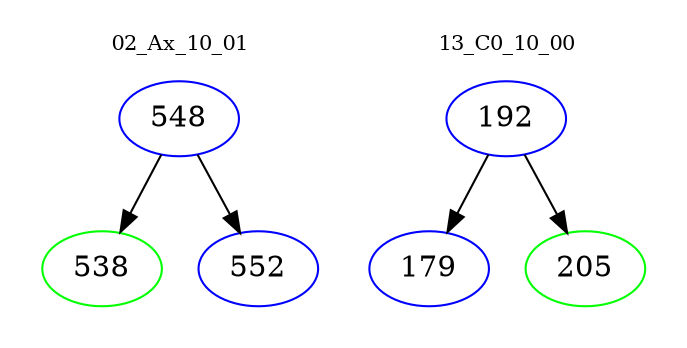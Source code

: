 digraph{
subgraph cluster_0 {
color = white
label = "02_Ax_10_01";
fontsize=10;
T0_548 [label="548", color="blue"]
T0_548 -> T0_538 [color="black"]
T0_538 [label="538", color="green"]
T0_548 -> T0_552 [color="black"]
T0_552 [label="552", color="blue"]
}
subgraph cluster_1 {
color = white
label = "13_C0_10_00";
fontsize=10;
T1_192 [label="192", color="blue"]
T1_192 -> T1_179 [color="black"]
T1_179 [label="179", color="blue"]
T1_192 -> T1_205 [color="black"]
T1_205 [label="205", color="green"]
}
}
